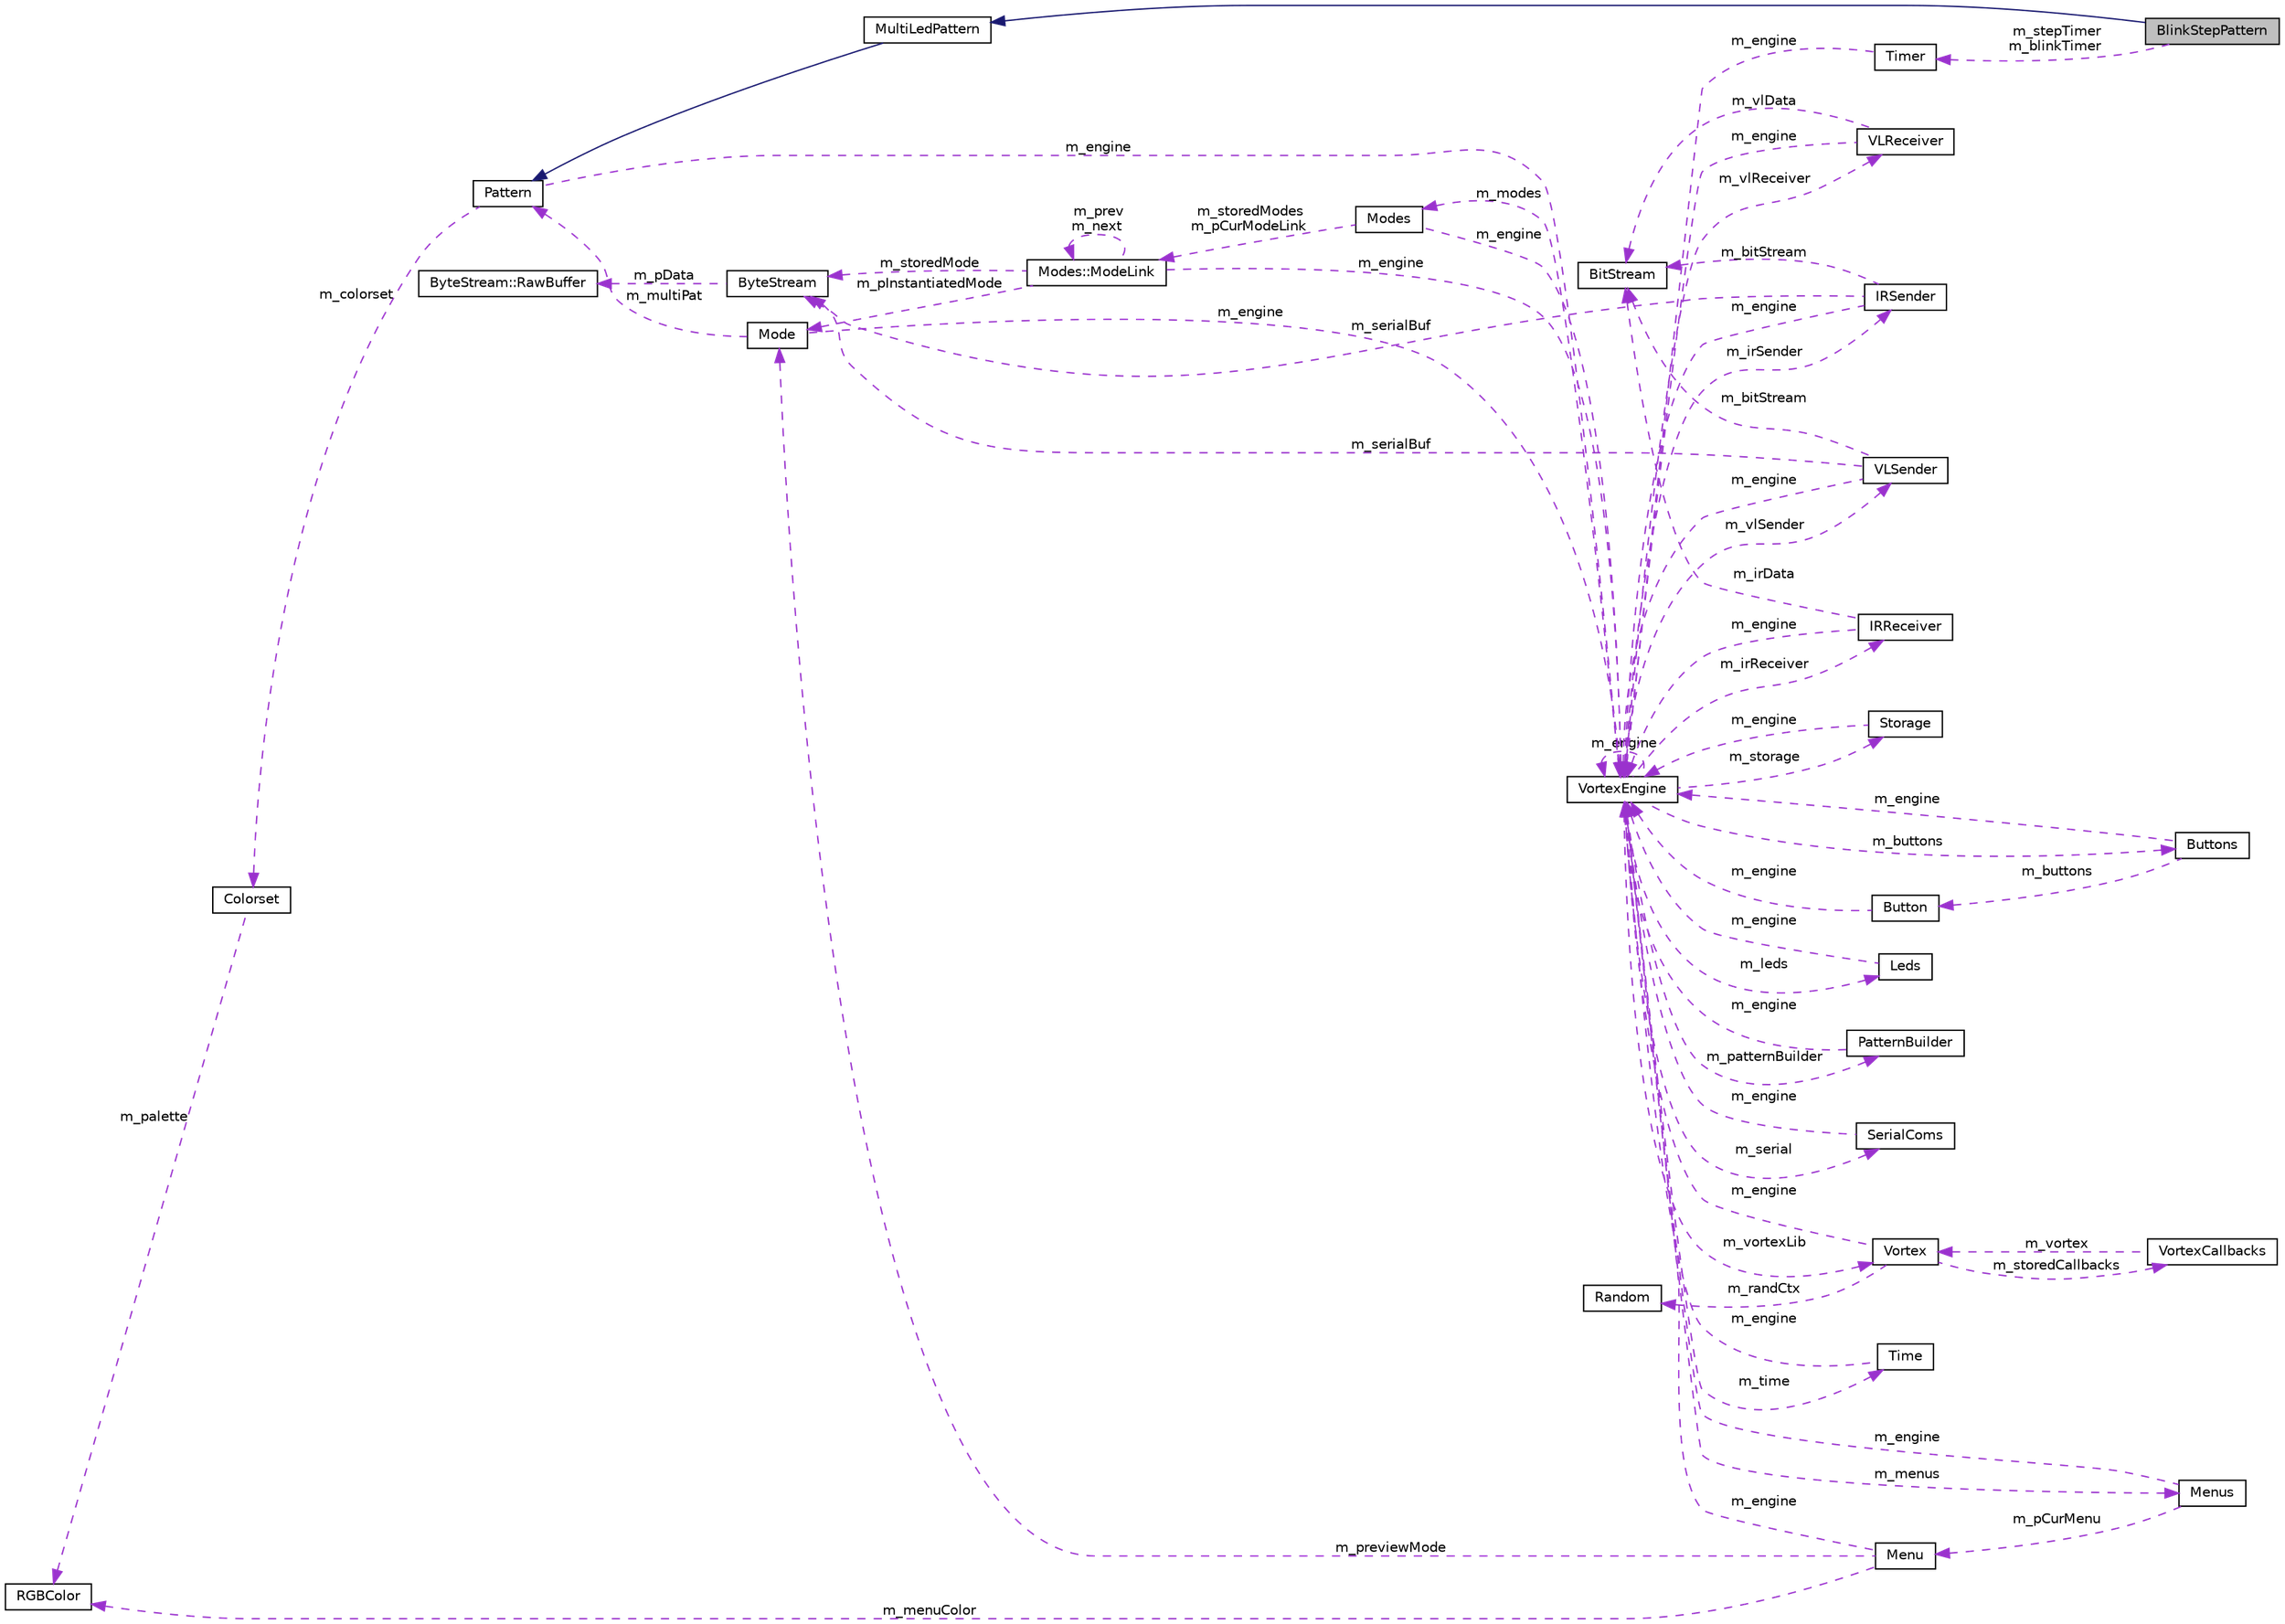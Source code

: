 digraph "BlinkStepPattern"
{
 // INTERACTIVE_SVG=YES
 // LATEX_PDF_SIZE
  bgcolor="transparent";
  edge [fontname="Helvetica",fontsize="10",labelfontname="Helvetica",labelfontsize="10"];
  node [fontname="Helvetica",fontsize="10",shape=record];
  rankdir="LR";
  Node1 [label="BlinkStepPattern",height=0.2,width=0.4,color="black", fillcolor="grey75", style="filled", fontcolor="black",tooltip=" "];
  Node2 -> Node1 [dir="back",color="midnightblue",fontsize="10",style="solid",fontname="Helvetica"];
  Node2 [label="MultiLedPattern",height=0.2,width=0.4,color="black",URL="$classMultiLedPattern.html",tooltip=" "];
  Node3 -> Node2 [dir="back",color="midnightblue",fontsize="10",style="solid",fontname="Helvetica"];
  Node3 [label="Pattern",height=0.2,width=0.4,color="black",URL="$classPattern.html",tooltip=" "];
  Node4 -> Node3 [dir="back",color="darkorchid3",fontsize="10",style="dashed",label=" m_engine" ,fontname="Helvetica"];
  Node4 [label="VortexEngine",height=0.2,width=0.4,color="black",URL="$classVortexEngine.html",tooltip=" "];
  Node5 -> Node4 [dir="back",color="darkorchid3",fontsize="10",style="dashed",label=" m_vlReceiver" ,fontname="Helvetica"];
  Node5 [label="VLReceiver",height=0.2,width=0.4,color="black",URL="$classVLReceiver.html",tooltip=" "];
  Node4 -> Node5 [dir="back",color="darkorchid3",fontsize="10",style="dashed",label=" m_engine" ,fontname="Helvetica"];
  Node6 -> Node5 [dir="back",color="darkorchid3",fontsize="10",style="dashed",label=" m_vlData" ,fontname="Helvetica"];
  Node6 [label="BitStream",height=0.2,width=0.4,color="black",URL="$classBitStream.html",tooltip=" "];
  Node7 -> Node4 [dir="back",color="darkorchid3",fontsize="10",style="dashed",label=" m_storage" ,fontname="Helvetica"];
  Node7 [label="Storage",height=0.2,width=0.4,color="black",URL="$classStorage.html",tooltip=" "];
  Node4 -> Node7 [dir="back",color="darkorchid3",fontsize="10",style="dashed",label=" m_engine" ,fontname="Helvetica"];
  Node8 -> Node4 [dir="back",color="darkorchid3",fontsize="10",style="dashed",label=" m_irSender" ,fontname="Helvetica"];
  Node8 [label="IRSender",height=0.2,width=0.4,color="black",URL="$classIRSender.html",tooltip=" "];
  Node4 -> Node8 [dir="back",color="darkorchid3",fontsize="10",style="dashed",label=" m_engine" ,fontname="Helvetica"];
  Node6 -> Node8 [dir="back",color="darkorchid3",fontsize="10",style="dashed",label=" m_bitStream" ,fontname="Helvetica"];
  Node9 -> Node8 [dir="back",color="darkorchid3",fontsize="10",style="dashed",label=" m_serialBuf" ,fontname="Helvetica"];
  Node9 [label="ByteStream",height=0.2,width=0.4,color="black",URL="$classByteStream.html",tooltip=" "];
  Node10 -> Node9 [dir="back",color="darkorchid3",fontsize="10",style="dashed",label=" m_pData" ,fontname="Helvetica"];
  Node10 [label="ByteStream::RawBuffer",height=0.2,width=0.4,color="black",URL="$structByteStream_1_1RawBuffer.html",tooltip=" "];
  Node4 -> Node4 [dir="back",color="darkorchid3",fontsize="10",style="dashed",label=" m_engine" ,fontname="Helvetica"];
  Node11 -> Node4 [dir="back",color="darkorchid3",fontsize="10",style="dashed",label=" m_buttons" ,fontname="Helvetica"];
  Node11 [label="Buttons",height=0.2,width=0.4,color="black",URL="$classButtons.html",tooltip=" "];
  Node4 -> Node11 [dir="back",color="darkorchid3",fontsize="10",style="dashed",label=" m_engine" ,fontname="Helvetica"];
  Node12 -> Node11 [dir="back",color="darkorchid3",fontsize="10",style="dashed",label=" m_buttons" ,fontname="Helvetica"];
  Node12 [label="Button",height=0.2,width=0.4,color="black",URL="$classButton.html",tooltip=" "];
  Node4 -> Node12 [dir="back",color="darkorchid3",fontsize="10",style="dashed",label=" m_engine" ,fontname="Helvetica"];
  Node13 -> Node4 [dir="back",color="darkorchid3",fontsize="10",style="dashed",label=" m_leds" ,fontname="Helvetica"];
  Node13 [label="Leds",height=0.2,width=0.4,color="black",URL="$classLeds.html",tooltip=" "];
  Node4 -> Node13 [dir="back",color="darkorchid3",fontsize="10",style="dashed",label=" m_engine" ,fontname="Helvetica"];
  Node14 -> Node4 [dir="back",color="darkorchid3",fontsize="10",style="dashed",label=" m_patternBuilder" ,fontname="Helvetica"];
  Node14 [label="PatternBuilder",height=0.2,width=0.4,color="black",URL="$classPatternBuilder.html",tooltip=" "];
  Node4 -> Node14 [dir="back",color="darkorchid3",fontsize="10",style="dashed",label=" m_engine" ,fontname="Helvetica"];
  Node15 -> Node4 [dir="back",color="darkorchid3",fontsize="10",style="dashed",label=" m_vlSender" ,fontname="Helvetica"];
  Node15 [label="VLSender",height=0.2,width=0.4,color="black",URL="$classVLSender.html",tooltip=" "];
  Node4 -> Node15 [dir="back",color="darkorchid3",fontsize="10",style="dashed",label=" m_engine" ,fontname="Helvetica"];
  Node6 -> Node15 [dir="back",color="darkorchid3",fontsize="10",style="dashed",label=" m_bitStream" ,fontname="Helvetica"];
  Node9 -> Node15 [dir="back",color="darkorchid3",fontsize="10",style="dashed",label=" m_serialBuf" ,fontname="Helvetica"];
  Node16 -> Node4 [dir="back",color="darkorchid3",fontsize="10",style="dashed",label=" m_modes" ,fontname="Helvetica"];
  Node16 [label="Modes",height=0.2,width=0.4,color="black",URL="$classModes.html",tooltip=" "];
  Node4 -> Node16 [dir="back",color="darkorchid3",fontsize="10",style="dashed",label=" m_engine" ,fontname="Helvetica"];
  Node17 -> Node16 [dir="back",color="darkorchid3",fontsize="10",style="dashed",label=" m_storedModes\nm_pCurModeLink" ,fontname="Helvetica"];
  Node17 [label="Modes::ModeLink",height=0.2,width=0.4,color="black",URL="$classModes_1_1ModeLink.html",tooltip=" "];
  Node18 -> Node17 [dir="back",color="darkorchid3",fontsize="10",style="dashed",label=" m_pInstantiatedMode" ,fontname="Helvetica"];
  Node18 [label="Mode",height=0.2,width=0.4,color="black",URL="$classMode.html",tooltip=" "];
  Node4 -> Node18 [dir="back",color="darkorchid3",fontsize="10",style="dashed",label=" m_engine" ,fontname="Helvetica"];
  Node3 -> Node18 [dir="back",color="darkorchid3",fontsize="10",style="dashed",label=" m_multiPat" ,fontname="Helvetica"];
  Node4 -> Node17 [dir="back",color="darkorchid3",fontsize="10",style="dashed",label=" m_engine" ,fontname="Helvetica"];
  Node9 -> Node17 [dir="back",color="darkorchid3",fontsize="10",style="dashed",label=" m_storedMode" ,fontname="Helvetica"];
  Node17 -> Node17 [dir="back",color="darkorchid3",fontsize="10",style="dashed",label=" m_prev\nm_next" ,fontname="Helvetica"];
  Node19 -> Node4 [dir="back",color="darkorchid3",fontsize="10",style="dashed",label=" m_serial" ,fontname="Helvetica"];
  Node19 [label="SerialComs",height=0.2,width=0.4,color="black",URL="$classSerialComs.html",tooltip=" "];
  Node4 -> Node19 [dir="back",color="darkorchid3",fontsize="10",style="dashed",label=" m_engine" ,fontname="Helvetica"];
  Node20 -> Node4 [dir="back",color="darkorchid3",fontsize="10",style="dashed",label=" m_vortexLib" ,fontname="Helvetica"];
  Node20 [label="Vortex",height=0.2,width=0.4,color="black",URL="$classVortex.html",tooltip=" "];
  Node21 -> Node20 [dir="back",color="darkorchid3",fontsize="10",style="dashed",label=" m_randCtx" ,fontname="Helvetica"];
  Node21 [label="Random",height=0.2,width=0.4,color="black",URL="$classRandom.html",tooltip=" "];
  Node4 -> Node20 [dir="back",color="darkorchid3",fontsize="10",style="dashed",label=" m_engine" ,fontname="Helvetica"];
  Node22 -> Node20 [dir="back",color="darkorchid3",fontsize="10",style="dashed",label=" m_storedCallbacks" ,fontname="Helvetica"];
  Node22 [label="VortexCallbacks",height=0.2,width=0.4,color="black",URL="$classVortexCallbacks.html",tooltip=" "];
  Node20 -> Node22 [dir="back",color="darkorchid3",fontsize="10",style="dashed",label=" m_vortex" ,fontname="Helvetica"];
  Node23 -> Node4 [dir="back",color="darkorchid3",fontsize="10",style="dashed",label=" m_irReceiver" ,fontname="Helvetica"];
  Node23 [label="IRReceiver",height=0.2,width=0.4,color="black",URL="$classIRReceiver.html",tooltip=" "];
  Node4 -> Node23 [dir="back",color="darkorchid3",fontsize="10",style="dashed",label=" m_engine" ,fontname="Helvetica"];
  Node6 -> Node23 [dir="back",color="darkorchid3",fontsize="10",style="dashed",label=" m_irData" ,fontname="Helvetica"];
  Node24 -> Node4 [dir="back",color="darkorchid3",fontsize="10",style="dashed",label=" m_time" ,fontname="Helvetica"];
  Node24 [label="Time",height=0.2,width=0.4,color="black",URL="$classTime.html",tooltip=" "];
  Node4 -> Node24 [dir="back",color="darkorchid3",fontsize="10",style="dashed",label=" m_engine" ,fontname="Helvetica"];
  Node25 -> Node4 [dir="back",color="darkorchid3",fontsize="10",style="dashed",label=" m_menus" ,fontname="Helvetica"];
  Node25 [label="Menus",height=0.2,width=0.4,color="black",URL="$classMenus.html",tooltip=" "];
  Node4 -> Node25 [dir="back",color="darkorchid3",fontsize="10",style="dashed",label=" m_engine" ,fontname="Helvetica"];
  Node26 -> Node25 [dir="back",color="darkorchid3",fontsize="10",style="dashed",label=" m_pCurMenu" ,fontname="Helvetica"];
  Node26 [label="Menu",height=0.2,width=0.4,color="black",URL="$classMenu.html",tooltip=" "];
  Node18 -> Node26 [dir="back",color="darkorchid3",fontsize="10",style="dashed",label=" m_previewMode" ,fontname="Helvetica"];
  Node27 -> Node26 [dir="back",color="darkorchid3",fontsize="10",style="dashed",label=" m_menuColor" ,fontname="Helvetica"];
  Node27 [label="RGBColor",height=0.2,width=0.4,color="black",URL="$classRGBColor.html",tooltip=" "];
  Node4 -> Node26 [dir="back",color="darkorchid3",fontsize="10",style="dashed",label=" m_engine" ,fontname="Helvetica"];
  Node28 -> Node3 [dir="back",color="darkorchid3",fontsize="10",style="dashed",label=" m_colorset" ,fontname="Helvetica"];
  Node28 [label="Colorset",height=0.2,width=0.4,color="black",URL="$classColorset.html",tooltip=" "];
  Node27 -> Node28 [dir="back",color="darkorchid3",fontsize="10",style="dashed",label=" m_palette" ,fontname="Helvetica"];
  Node29 -> Node1 [dir="back",color="darkorchid3",fontsize="10",style="dashed",label=" m_stepTimer\nm_blinkTimer" ,fontname="Helvetica"];
  Node29 [label="Timer",height=0.2,width=0.4,color="black",URL="$classTimer.html",tooltip=" "];
  Node4 -> Node29 [dir="back",color="darkorchid3",fontsize="10",style="dashed",label=" m_engine" ,fontname="Helvetica"];
}
